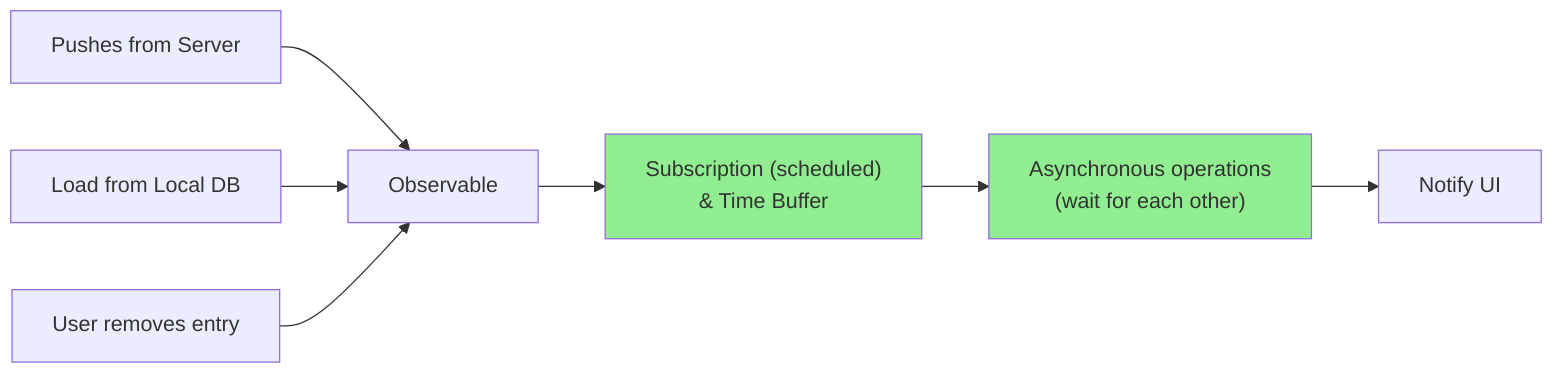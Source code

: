 graph LR
  A[Pushes from Server] --> X1[Observable]
  B[Load from Local DB] --> X1
  C[User removes entry] --> X1
  X1 --> X2["<p style='text-align:center;margin:0'>Subscription (scheduled)<br>& Time Buffer</p>"]
  X2 --> X3["<p style='text-align:center;margin:0'>Asynchronous operations<br>(wait for each other)</p>"]
  X3 --> Z[Notify UI]
  
  classDef green fill:lightgreen;
  class X2,X3 green;